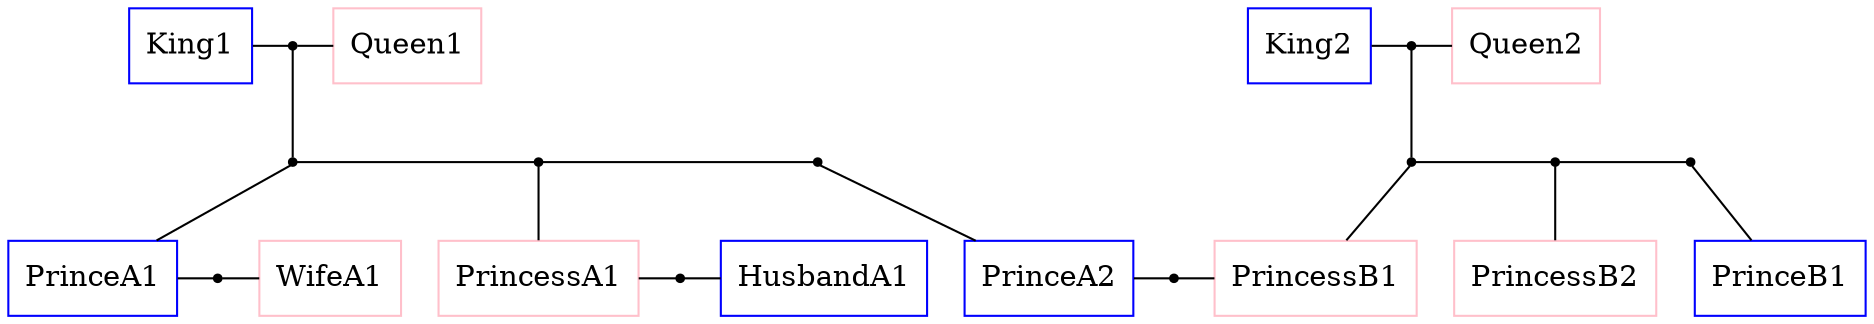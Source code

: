 digraph FamilyTree{
	subgraph Generation0 {
		rank = same
		King1 [shape = box, color = blue]
		Queen1 [shape = box, color = pink]
		King1AndQueen1 [shape = point]
		King1 -> King1AndQueen1 [dir = none]
		King1AndQueen1 -> Queen1 [dir = none]

		King2 [shape = box, color = blue]
		Queen2 [shape = box, color = pink]
		King2AndQueen2 [shape = point]
		King2 -> King2AndQueen2 [dir = none]
		King2AndQueen2 -> Queen2 [dir = none]				
	}	
	
	subgraph Generation0Kids {
		//
		// Left to right layout of nodes and connections
		//
		rank = same		
		PrinceA1Point [shape = point]		
                PrincessA1Point [shape = point]		
		PrinceA2Point [shape = point]

		PrinceA1Point -> PrincessA1Point [dir = none]
		PrincessA1Point -> PrinceA2Point [dir = none]
		
		PrincessB1Point [shape = point]
		PrincessB2Point [shape = point]
		PrinceB1Point [shape = point]
					
		PrincessB1Point -> PrincessB2Point [dir = none]
		PrincessB2Point -> PrinceB1Point [dir = none]

	}
	
	subgraph Generation1{
		rank = same
		PrinceA1 [shape = box, color = blue]
		PrinceAndWifeA1 [shape = point]
		WifeA1 [shape = box, color = pink]
		PrinceA1 -> PrinceAndWifeA1 [dir = none]
		PrinceAndWifeA1 -> WifeA1 [dir = none]
		
		PrincessA1 [shape = box, color = pink]
		PrinceessAndHusbandA1 [shape = point]		
		HusbandA1 [shape = box, color = blue]
		PrincessA1 -> PrinceessAndHusbandA1 [dir = none]
		PrinceessAndHusbandA1 -> HusbandA1 [dir = none]
		
		PrinceA2 [shape = box, color = blue]
		PrinceA2AndPrincessB1 [shape = point]
		PrinceA2 -> PrinceA2AndPrincessB1 [dir = none]
		PrinceA2AndPrincessB1 -> PrincessB1 [dir = none]
		
		PrincessB1 [shape = box, color = pink]
		PrincessB2 [shape = box, color = pink]
		PrinceB1 [shape = box, color = blue]
	}

	//
	// Top to bottom connections of nodes
	//
	King1AndQueen1 -> PrinceA1Point [dir = none]	
	King2AndQueen2 -> PrincessB1Point [dir = none]	

	PrinceA1 -> PrinceA1Point [dir = none]	
	PrincessA1 -> PrincessA1Point [dir = none]
	PrinceA2Point -> PrinceA2 [dir = none]

	PrincessB1 -> PrincessB1Point [dir = none]	
	PrincessB2 -> PrincessB2Point [dir = none]
	PrinceB1 -> PrinceB1Point [dir = none]	
}